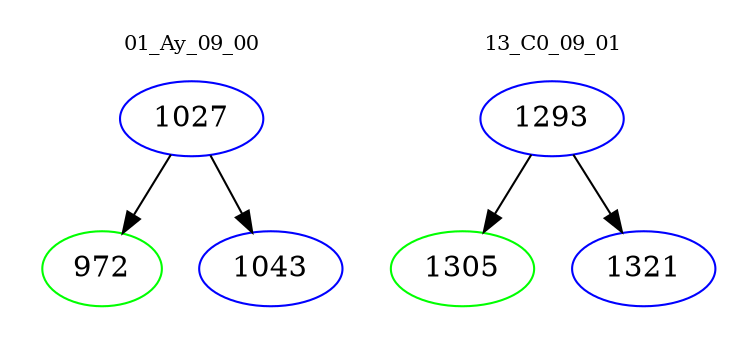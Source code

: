 digraph{
subgraph cluster_0 {
color = white
label = "01_Ay_09_00";
fontsize=10;
T0_1027 [label="1027", color="blue"]
T0_1027 -> T0_972 [color="black"]
T0_972 [label="972", color="green"]
T0_1027 -> T0_1043 [color="black"]
T0_1043 [label="1043", color="blue"]
}
subgraph cluster_1 {
color = white
label = "13_C0_09_01";
fontsize=10;
T1_1293 [label="1293", color="blue"]
T1_1293 -> T1_1305 [color="black"]
T1_1305 [label="1305", color="green"]
T1_1293 -> T1_1321 [color="black"]
T1_1321 [label="1321", color="blue"]
}
}
